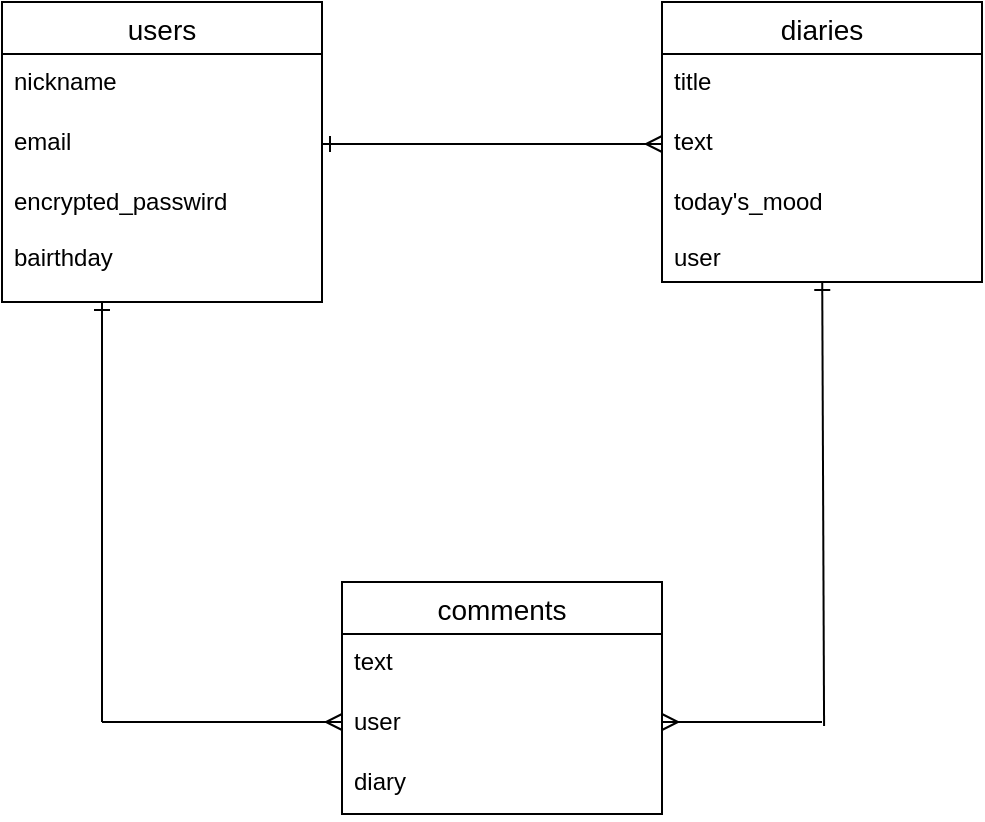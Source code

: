 <mxfile>
    <diagram id="PuiJj22jrc8w4fdRUnZy" name="ページ1">
        <mxGraphModel dx="728" dy="680" grid="1" gridSize="10" guides="1" tooltips="1" connect="1" arrows="1" fold="1" page="1" pageScale="1" pageWidth="827" pageHeight="1169" math="0" shadow="0">
            <root>
                <mxCell id="0"/>
                <mxCell id="1" parent="0"/>
                <mxCell id="2" value="users" style="swimlane;fontStyle=0;childLayout=stackLayout;horizontal=1;startSize=26;horizontalStack=0;resizeParent=1;resizeParentMax=0;resizeLast=0;collapsible=1;marginBottom=0;align=center;fontSize=14;" vertex="1" parent="1">
                    <mxGeometry x="70" y="60" width="160" height="150" as="geometry">
                        <mxRectangle x="80" y="100" width="50" height="26" as="alternateBounds"/>
                    </mxGeometry>
                </mxCell>
                <mxCell id="3" value="nickname" style="text;strokeColor=none;fillColor=none;spacingLeft=4;spacingRight=4;overflow=hidden;rotatable=0;points=[[0,0.5],[1,0.5]];portConstraint=eastwest;fontSize=12;" vertex="1" parent="2">
                    <mxGeometry y="26" width="160" height="30" as="geometry"/>
                </mxCell>
                <mxCell id="4" value="email" style="text;strokeColor=none;fillColor=none;spacingLeft=4;spacingRight=4;overflow=hidden;rotatable=0;points=[[0,0.5],[1,0.5]];portConstraint=eastwest;fontSize=12;" vertex="1" parent="2">
                    <mxGeometry y="56" width="160" height="30" as="geometry"/>
                </mxCell>
                <mxCell id="5" value="encrypted_passwird&#10;&#10;bairthday" style="text;strokeColor=none;fillColor=none;spacingLeft=4;spacingRight=4;overflow=hidden;rotatable=0;points=[[0,0.5],[1,0.5]];portConstraint=eastwest;fontSize=12;" vertex="1" parent="2">
                    <mxGeometry y="86" width="160" height="64" as="geometry"/>
                </mxCell>
                <mxCell id="6" value="comments" style="swimlane;fontStyle=0;childLayout=stackLayout;horizontal=1;startSize=26;horizontalStack=0;resizeParent=1;resizeParentMax=0;resizeLast=0;collapsible=1;marginBottom=0;align=center;fontSize=14;" vertex="1" parent="1">
                    <mxGeometry x="240" y="350" width="160" height="116" as="geometry"/>
                </mxCell>
                <mxCell id="7" value="text" style="text;strokeColor=none;fillColor=none;spacingLeft=4;spacingRight=4;overflow=hidden;rotatable=0;points=[[0,0.5],[1,0.5]];portConstraint=eastwest;fontSize=12;" vertex="1" parent="6">
                    <mxGeometry y="26" width="160" height="30" as="geometry"/>
                </mxCell>
                <mxCell id="8" value="user" style="text;strokeColor=none;fillColor=none;spacingLeft=4;spacingRight=4;overflow=hidden;rotatable=0;points=[[0,0.5],[1,0.5]];portConstraint=eastwest;fontSize=12;" vertex="1" parent="6">
                    <mxGeometry y="56" width="160" height="30" as="geometry"/>
                </mxCell>
                <mxCell id="9" value="diary" style="text;strokeColor=none;fillColor=none;spacingLeft=4;spacingRight=4;overflow=hidden;rotatable=0;points=[[0,0.5],[1,0.5]];portConstraint=eastwest;fontSize=12;" vertex="1" parent="6">
                    <mxGeometry y="86" width="160" height="30" as="geometry"/>
                </mxCell>
                <mxCell id="10" value="diaries" style="swimlane;fontStyle=0;childLayout=stackLayout;horizontal=1;startSize=26;horizontalStack=0;resizeParent=1;resizeParentMax=0;resizeLast=0;collapsible=1;marginBottom=0;align=center;fontSize=14;" vertex="1" parent="1">
                    <mxGeometry x="400" y="60" width="160" height="140" as="geometry"/>
                </mxCell>
                <mxCell id="11" value="title" style="text;strokeColor=none;fillColor=none;spacingLeft=4;spacingRight=4;overflow=hidden;rotatable=0;points=[[0,0.5],[1,0.5]];portConstraint=eastwest;fontSize=12;" vertex="1" parent="10">
                    <mxGeometry y="26" width="160" height="30" as="geometry"/>
                </mxCell>
                <mxCell id="12" value="text" style="text;strokeColor=none;fillColor=none;spacingLeft=4;spacingRight=4;overflow=hidden;rotatable=0;points=[[0,0.5],[1,0.5]];portConstraint=eastwest;fontSize=12;" vertex="1" parent="10">
                    <mxGeometry y="56" width="160" height="30" as="geometry"/>
                </mxCell>
                <mxCell id="13" value="today's_mood&#10;&#10;user" style="text;strokeColor=none;fillColor=none;spacingLeft=4;spacingRight=4;overflow=hidden;rotatable=0;points=[[0,0.5],[1,0.5]];portConstraint=eastwest;fontSize=12;" vertex="1" parent="10">
                    <mxGeometry y="86" width="160" height="54" as="geometry"/>
                </mxCell>
                <mxCell id="15" style="edgeStyle=none;html=1;exitX=1;exitY=0.5;exitDx=0;exitDy=0;entryX=0;entryY=0.5;entryDx=0;entryDy=0;endArrow=ERmany;endFill=0;startArrow=ERone;startFill=0;" edge="1" parent="1" source="4" target="12">
                    <mxGeometry relative="1" as="geometry"/>
                </mxCell>
                <mxCell id="21" value="" style="endArrow=none;html=1;rounded=0;entryX=1.013;entryY=0.6;entryDx=0;entryDy=0;entryPerimeter=0;startArrow=ERone;startFill=0;" edge="1" parent="1" source="13">
                    <mxGeometry relative="1" as="geometry">
                        <mxPoint x="470" y="200" as="sourcePoint"/>
                        <mxPoint x="481.04" y="422" as="targetPoint"/>
                    </mxGeometry>
                </mxCell>
                <mxCell id="25" value="" style="endArrow=none;html=1;rounded=0;startArrow=ERone;startFill=0;" edge="1" parent="1">
                    <mxGeometry relative="1" as="geometry">
                        <mxPoint x="120" y="210" as="sourcePoint"/>
                        <mxPoint x="120" y="420" as="targetPoint"/>
                    </mxGeometry>
                </mxCell>
                <mxCell id="27" value="" style="endArrow=ERmany;html=1;rounded=0;endFill=0;" edge="1" parent="1">
                    <mxGeometry relative="1" as="geometry">
                        <mxPoint x="120" y="420" as="sourcePoint"/>
                        <mxPoint x="240" y="420" as="targetPoint"/>
                    </mxGeometry>
                </mxCell>
                <mxCell id="28" value="" style="endArrow=none;html=1;rounded=0;startArrow=ERmany;startFill=0;" edge="1" parent="1">
                    <mxGeometry relative="1" as="geometry">
                        <mxPoint x="400" y="420" as="sourcePoint"/>
                        <mxPoint x="480" y="420" as="targetPoint"/>
                    </mxGeometry>
                </mxCell>
            </root>
        </mxGraphModel>
    </diagram>
</mxfile>